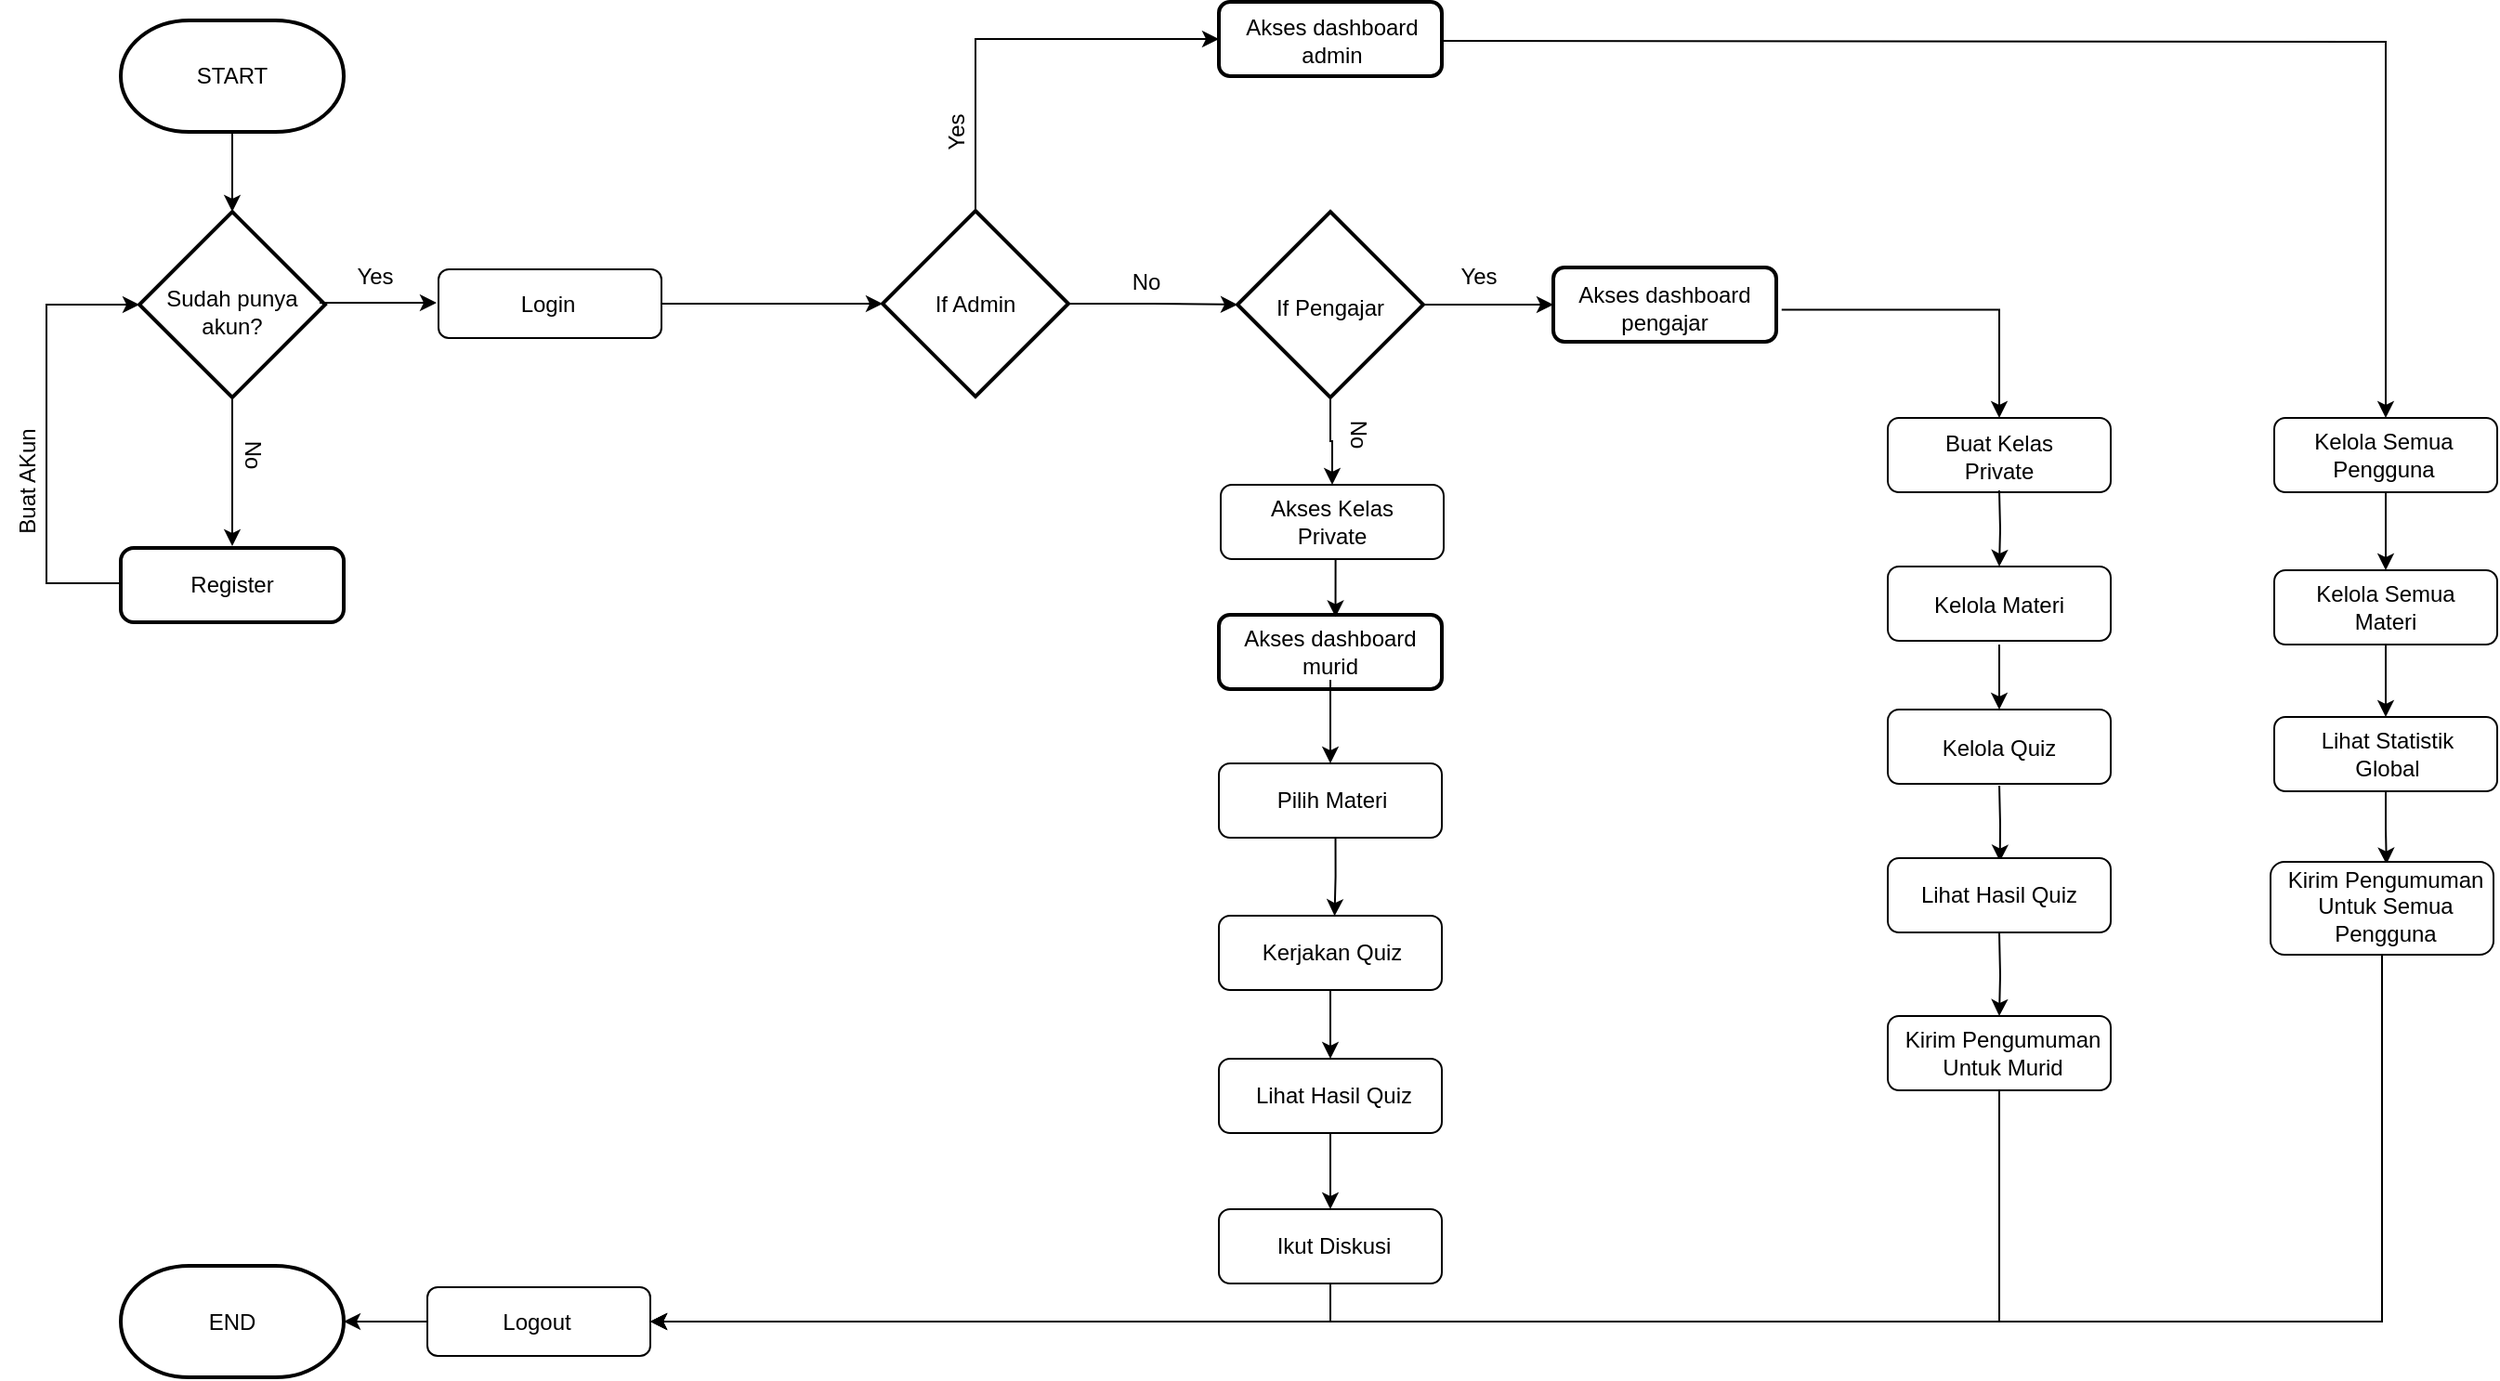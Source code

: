 <mxfile version="24.8.4">
  <diagram name="Page-1" id="HqVOhBxUSfoMC-Bsnp2I">
    <mxGraphModel dx="1222" dy="637" grid="1" gridSize="10" guides="1" tooltips="1" connect="1" arrows="1" fold="1" page="1" pageScale="1" pageWidth="1700" pageHeight="1200" math="0" shadow="0">
      <root>
        <mxCell id="0" />
        <mxCell id="1" parent="0" />
        <mxCell id="OgZTzhqOuTUDDdfzsmMP-20" value="" style="edgeStyle=orthogonalEdgeStyle;rounded=0;orthogonalLoop=1;jettySize=auto;html=1;entryX=0.5;entryY=0;entryDx=0;entryDy=0;" parent="1" source="OgZTzhqOuTUDDdfzsmMP-3" target="OgZTzhqOuTUDDdfzsmMP-15" edge="1">
          <mxGeometry relative="1" as="geometry">
            <mxPoint x="420" y="240" as="targetPoint" />
          </mxGeometry>
        </mxCell>
        <mxCell id="OgZTzhqOuTUDDdfzsmMP-3" value="" style="strokeWidth=2;html=1;shape=mxgraph.flowchart.terminator;whiteSpace=wrap;" parent="1" vertex="1">
          <mxGeometry x="360" y="147" width="120" height="60" as="geometry" />
        </mxCell>
        <mxCell id="OgZTzhqOuTUDDdfzsmMP-4" value="START" style="text;strokeColor=none;align=center;fillColor=none;html=1;verticalAlign=middle;whiteSpace=wrap;rounded=0;" parent="1" vertex="1">
          <mxGeometry x="390" y="162" width="60" height="30" as="geometry" />
        </mxCell>
        <mxCell id="OgZTzhqOuTUDDdfzsmMP-10" value="" style="rounded=1;whiteSpace=wrap;html=1;absoluteArcSize=1;arcSize=14;strokeWidth=2;" parent="1" vertex="1">
          <mxGeometry x="360" y="431" width="120" height="40" as="geometry" />
        </mxCell>
        <mxCell id="OgZTzhqOuTUDDdfzsmMP-11" value="Register" style="text;strokeColor=none;align=center;fillColor=none;html=1;verticalAlign=middle;whiteSpace=wrap;rounded=0;" parent="1" vertex="1">
          <mxGeometry x="390" y="436" width="60" height="30" as="geometry" />
        </mxCell>
        <mxCell id="OgZTzhqOuTUDDdfzsmMP-25" value="" style="edgeStyle=orthogonalEdgeStyle;rounded=0;orthogonalLoop=1;jettySize=auto;html=1;" parent="1" source="OgZTzhqOuTUDDdfzsmMP-15" edge="1">
          <mxGeometry relative="1" as="geometry">
            <mxPoint x="420" y="430" as="targetPoint" />
          </mxGeometry>
        </mxCell>
        <mxCell id="OgZTzhqOuTUDDdfzsmMP-15" value="" style="rhombus;whiteSpace=wrap;html=1;strokeWidth=2;" parent="1" vertex="1">
          <mxGeometry x="370" y="250" width="100" height="100" as="geometry" />
        </mxCell>
        <mxCell id="OgZTzhqOuTUDDdfzsmMP-22" value="" style="edgeStyle=orthogonalEdgeStyle;rounded=0;orthogonalLoop=1;jettySize=auto;html=1;" parent="1" edge="1">
          <mxGeometry relative="1" as="geometry">
            <mxPoint x="467" y="299" as="sourcePoint" />
            <mxPoint x="530" y="299" as="targetPoint" />
          </mxGeometry>
        </mxCell>
        <mxCell id="OgZTzhqOuTUDDdfzsmMP-16" value="Sudah punya akun?" style="text;strokeColor=none;align=center;fillColor=none;html=1;verticalAlign=middle;whiteSpace=wrap;rounded=0;" parent="1" vertex="1">
          <mxGeometry x="380" y="289" width="80" height="30" as="geometry" />
        </mxCell>
        <mxCell id="OgZTzhqOuTUDDdfzsmMP-33" value="" style="edgeStyle=orthogonalEdgeStyle;rounded=0;orthogonalLoop=1;jettySize=auto;html=1;entryX=0;entryY=0.5;entryDx=0;entryDy=0;" parent="1" source="OgZTzhqOuTUDDdfzsmMP-21" target="ksIbeJpFSlE6ESBMgPTt-1" edge="1">
          <mxGeometry relative="1" as="geometry">
            <mxPoint x="740" y="299" as="targetPoint" />
          </mxGeometry>
        </mxCell>
        <mxCell id="OgZTzhqOuTUDDdfzsmMP-21" value="" style="rounded=1;whiteSpace=wrap;html=1;" parent="1" vertex="1">
          <mxGeometry x="531" y="281" width="120" height="37" as="geometry" />
        </mxCell>
        <mxCell id="OgZTzhqOuTUDDdfzsmMP-23" value="Login" style="text;strokeColor=none;align=center;fillColor=none;html=1;verticalAlign=middle;whiteSpace=wrap;rounded=0;" parent="1" vertex="1">
          <mxGeometry x="560" y="285" width="60" height="30" as="geometry" />
        </mxCell>
        <mxCell id="OgZTzhqOuTUDDdfzsmMP-24" value="&lt;div&gt;Yes&lt;/div&gt;" style="text;strokeColor=none;align=center;fillColor=none;html=1;verticalAlign=middle;whiteSpace=wrap;rounded=0;" parent="1" vertex="1">
          <mxGeometry x="457" y="270" width="80" height="30" as="geometry" />
        </mxCell>
        <mxCell id="OgZTzhqOuTUDDdfzsmMP-26" value="No" style="text;strokeColor=none;align=center;fillColor=none;html=1;verticalAlign=middle;whiteSpace=wrap;rounded=0;rotation=90;" parent="1" vertex="1">
          <mxGeometry x="391" y="366" width="80" height="30" as="geometry" />
        </mxCell>
        <mxCell id="OgZTzhqOuTUDDdfzsmMP-30" value="" style="endArrow=classic;html=1;rounded=0;entryX=0;entryY=0.5;entryDx=0;entryDy=0;" parent="1" target="OgZTzhqOuTUDDdfzsmMP-15" edge="1">
          <mxGeometry width="50" height="50" relative="1" as="geometry">
            <mxPoint x="360" y="450" as="sourcePoint" />
            <mxPoint x="290" y="390" as="targetPoint" />
            <Array as="points">
              <mxPoint x="320" y="450" />
              <mxPoint x="320" y="300" />
            </Array>
          </mxGeometry>
        </mxCell>
        <mxCell id="OgZTzhqOuTUDDdfzsmMP-31" value="&lt;div&gt;Buat AKun&lt;/div&gt;" style="text;strokeColor=none;align=center;fillColor=none;html=1;verticalAlign=middle;whiteSpace=wrap;rounded=0;rotation=270;" parent="1" vertex="1">
          <mxGeometry x="270" y="380" width="80" height="30" as="geometry" />
        </mxCell>
        <mxCell id="OgZTzhqOuTUDDdfzsmMP-40" value="" style="edgeStyle=orthogonalEdgeStyle;rounded=0;orthogonalLoop=1;jettySize=auto;html=1;" parent="1" source="OgZTzhqOuTUDDdfzsmMP-34" target="OgZTzhqOuTUDDdfzsmMP-39" edge="1">
          <mxGeometry relative="1" as="geometry" />
        </mxCell>
        <mxCell id="OgZTzhqOuTUDDdfzsmMP-43" value="" style="edgeStyle=orthogonalEdgeStyle;rounded=0;orthogonalLoop=1;jettySize=auto;html=1;entryX=0.5;entryY=0;entryDx=0;entryDy=0;" parent="1" source="OgZTzhqOuTUDDdfzsmMP-34" target="ksIbeJpFSlE6ESBMgPTt-12" edge="1">
          <mxGeometry relative="1" as="geometry" />
        </mxCell>
        <mxCell id="OgZTzhqOuTUDDdfzsmMP-34" value="" style="rhombus;whiteSpace=wrap;html=1;strokeWidth=2;" parent="1" vertex="1">
          <mxGeometry x="961" y="250" width="100" height="100" as="geometry" />
        </mxCell>
        <mxCell id="OgZTzhqOuTUDDdfzsmMP-35" value="If Pengajar" style="text;strokeColor=none;align=center;fillColor=none;html=1;verticalAlign=middle;whiteSpace=wrap;rounded=0;" parent="1" vertex="1">
          <mxGeometry x="971" y="287" width="80" height="30" as="geometry" />
        </mxCell>
        <mxCell id="OgZTzhqOuTUDDdfzsmMP-36" value="" style="rounded=1;whiteSpace=wrap;html=1;strokeWidth=2;" parent="1" vertex="1">
          <mxGeometry x="951" y="137" width="120" height="40" as="geometry" />
        </mxCell>
        <mxCell id="OgZTzhqOuTUDDdfzsmMP-64" value="" style="edgeStyle=orthogonalEdgeStyle;rounded=0;orthogonalLoop=1;jettySize=auto;html=1;" parent="1" target="OgZTzhqOuTUDDdfzsmMP-63" edge="1">
          <mxGeometry relative="1" as="geometry">
            <mxPoint x="1071" y="158" as="sourcePoint" />
          </mxGeometry>
        </mxCell>
        <mxCell id="OgZTzhqOuTUDDdfzsmMP-38" value="Akses dashboard admin" style="text;strokeColor=none;align=center;fillColor=none;html=1;verticalAlign=middle;whiteSpace=wrap;rounded=0;" parent="1" vertex="1">
          <mxGeometry x="962" y="143" width="100" height="30" as="geometry" />
        </mxCell>
        <mxCell id="OgZTzhqOuTUDDdfzsmMP-39" value="" style="rounded=1;whiteSpace=wrap;html=1;strokeWidth=2;" parent="1" vertex="1">
          <mxGeometry x="1131" y="280" width="120" height="40" as="geometry" />
        </mxCell>
        <mxCell id="OgZTzhqOuTUDDdfzsmMP-50" value="" style="edgeStyle=orthogonalEdgeStyle;rounded=0;orthogonalLoop=1;jettySize=auto;html=1;exitX=1.024;exitY=0.568;exitDx=0;exitDy=0;exitPerimeter=0;entryX=0.5;entryY=0;entryDx=0;entryDy=0;" parent="1" source="OgZTzhqOuTUDDdfzsmMP-39" target="ksIbeJpFSlE6ESBMgPTt-9" edge="1">
          <mxGeometry relative="1" as="geometry" />
        </mxCell>
        <mxCell id="OgZTzhqOuTUDDdfzsmMP-41" value="Akses dashboard pengajar" style="text;strokeColor=none;align=center;fillColor=none;html=1;verticalAlign=middle;whiteSpace=wrap;rounded=0;" parent="1" vertex="1">
          <mxGeometry x="1141" y="287" width="100" height="30" as="geometry" />
        </mxCell>
        <mxCell id="OgZTzhqOuTUDDdfzsmMP-42" value="" style="rounded=1;whiteSpace=wrap;html=1;strokeWidth=2;" parent="1" vertex="1">
          <mxGeometry x="951" y="467" width="120" height="40" as="geometry" />
        </mxCell>
        <mxCell id="OgZTzhqOuTUDDdfzsmMP-77" value="" style="edgeStyle=orthogonalEdgeStyle;rounded=0;orthogonalLoop=1;jettySize=auto;html=1;entryX=0.5;entryY=0;entryDx=0;entryDy=0;" parent="1" source="OgZTzhqOuTUDDdfzsmMP-45" target="OgZTzhqOuTUDDdfzsmMP-81" edge="1">
          <mxGeometry relative="1" as="geometry">
            <mxPoint x="1011" y="552" as="targetPoint" />
          </mxGeometry>
        </mxCell>
        <mxCell id="OgZTzhqOuTUDDdfzsmMP-45" value="Akses dashboard murid" style="text;strokeColor=none;align=center;fillColor=none;html=1;verticalAlign=middle;whiteSpace=wrap;rounded=0;" parent="1" vertex="1">
          <mxGeometry x="961" y="472" width="100" height="30" as="geometry" />
        </mxCell>
        <mxCell id="OgZTzhqOuTUDDdfzsmMP-46" value="Yes" style="text;strokeColor=none;align=center;fillColor=none;html=1;verticalAlign=middle;whiteSpace=wrap;rounded=0;" parent="1" vertex="1">
          <mxGeometry x="1051" y="270" width="80" height="30" as="geometry" />
        </mxCell>
        <mxCell id="OgZTzhqOuTUDDdfzsmMP-47" value="No" style="text;strokeColor=none;align=center;fillColor=none;html=1;verticalAlign=middle;whiteSpace=wrap;rounded=0;rotation=90;" parent="1" vertex="1">
          <mxGeometry x="986" y="355" width="80" height="30" as="geometry" />
        </mxCell>
        <mxCell id="OgZTzhqOuTUDDdfzsmMP-48" value="Yes" style="text;strokeColor=none;align=center;fillColor=none;html=1;verticalAlign=middle;whiteSpace=wrap;rounded=0;rotation=270;" parent="1" vertex="1">
          <mxGeometry x="770" y="192" width="80" height="30" as="geometry" />
        </mxCell>
        <mxCell id="OgZTzhqOuTUDDdfzsmMP-49" value="" style="rounded=1;whiteSpace=wrap;html=1;" parent="1" vertex="1">
          <mxGeometry x="1311" y="441" width="120" height="40" as="geometry" />
        </mxCell>
        <mxCell id="OgZTzhqOuTUDDdfzsmMP-54" value="" style="edgeStyle=orthogonalEdgeStyle;rounded=0;orthogonalLoop=1;jettySize=auto;html=1;entryX=0.5;entryY=0;entryDx=0;entryDy=0;" parent="1" target="OgZTzhqOuTUDDdfzsmMP-52" edge="1">
          <mxGeometry relative="1" as="geometry">
            <mxPoint x="1371" y="483" as="sourcePoint" />
          </mxGeometry>
        </mxCell>
        <mxCell id="OgZTzhqOuTUDDdfzsmMP-51" value="Kelola Materi" style="text;strokeColor=none;align=center;fillColor=none;html=1;verticalAlign=middle;whiteSpace=wrap;rounded=0;" parent="1" vertex="1">
          <mxGeometry x="1321" y="447" width="100" height="30" as="geometry" />
        </mxCell>
        <mxCell id="OgZTzhqOuTUDDdfzsmMP-52" value="" style="rounded=1;whiteSpace=wrap;html=1;" parent="1" vertex="1">
          <mxGeometry x="1311" y="518" width="120" height="40" as="geometry" />
        </mxCell>
        <mxCell id="OgZTzhqOuTUDDdfzsmMP-56" value="" style="edgeStyle=orthogonalEdgeStyle;rounded=0;orthogonalLoop=1;jettySize=auto;html=1;entryX=0.503;entryY=0.045;entryDx=0;entryDy=0;entryPerimeter=0;" parent="1" target="OgZTzhqOuTUDDdfzsmMP-57" edge="1">
          <mxGeometry relative="1" as="geometry">
            <mxPoint x="1371.026" y="559" as="sourcePoint" />
            <mxPoint x="1371" y="624" as="targetPoint" />
          </mxGeometry>
        </mxCell>
        <mxCell id="OgZTzhqOuTUDDdfzsmMP-53" value="Kelola Quiz" style="text;strokeColor=none;align=center;fillColor=none;html=1;verticalAlign=middle;whiteSpace=wrap;rounded=0;" parent="1" vertex="1">
          <mxGeometry x="1321" y="524" width="100" height="30" as="geometry" />
        </mxCell>
        <mxCell id="OgZTzhqOuTUDDdfzsmMP-57" value="" style="rounded=1;whiteSpace=wrap;html=1;" parent="1" vertex="1">
          <mxGeometry x="1311" y="598" width="120" height="40" as="geometry" />
        </mxCell>
        <mxCell id="OgZTzhqOuTUDDdfzsmMP-61" value="" style="edgeStyle=orthogonalEdgeStyle;rounded=0;orthogonalLoop=1;jettySize=auto;html=1;entryX=0.5;entryY=0;entryDx=0;entryDy=0;" parent="1" target="OgZTzhqOuTUDDdfzsmMP-59" edge="1">
          <mxGeometry relative="1" as="geometry">
            <mxPoint x="1371" y="638" as="sourcePoint" />
          </mxGeometry>
        </mxCell>
        <mxCell id="OgZTzhqOuTUDDdfzsmMP-58" value="Lihat Hasil Quiz" style="text;strokeColor=none;align=center;fillColor=none;html=1;verticalAlign=middle;whiteSpace=wrap;rounded=0;" parent="1" vertex="1">
          <mxGeometry x="1321" y="603" width="100" height="30" as="geometry" />
        </mxCell>
        <mxCell id="OgZTzhqOuTUDDdfzsmMP-96" style="edgeStyle=orthogonalEdgeStyle;rounded=0;orthogonalLoop=1;jettySize=auto;html=1;exitX=0.5;exitY=1;exitDx=0;exitDy=0;entryX=1;entryY=0.5;entryDx=0;entryDy=0;" parent="1" source="OgZTzhqOuTUDDdfzsmMP-59" target="OgZTzhqOuTUDDdfzsmMP-93" edge="1">
          <mxGeometry relative="1" as="geometry" />
        </mxCell>
        <mxCell id="OgZTzhqOuTUDDdfzsmMP-59" value="" style="rounded=1;whiteSpace=wrap;html=1;" parent="1" vertex="1">
          <mxGeometry x="1311" y="683" width="120" height="40" as="geometry" />
        </mxCell>
        <mxCell id="OgZTzhqOuTUDDdfzsmMP-60" value="Kirim Pengumuman Untuk Murid" style="text;strokeColor=none;align=center;fillColor=none;html=1;verticalAlign=middle;whiteSpace=wrap;rounded=0;" parent="1" vertex="1">
          <mxGeometry x="1313" y="688" width="120" height="30" as="geometry" />
        </mxCell>
        <mxCell id="OgZTzhqOuTUDDdfzsmMP-68" value="" style="edgeStyle=orthogonalEdgeStyle;rounded=0;orthogonalLoop=1;jettySize=auto;html=1;entryX=0.5;entryY=0;entryDx=0;entryDy=0;" parent="1" source="OgZTzhqOuTUDDdfzsmMP-63" target="OgZTzhqOuTUDDdfzsmMP-66" edge="1">
          <mxGeometry relative="1" as="geometry" />
        </mxCell>
        <mxCell id="OgZTzhqOuTUDDdfzsmMP-63" value="" style="rounded=1;whiteSpace=wrap;html=1;" parent="1" vertex="1">
          <mxGeometry x="1519" y="361" width="120" height="40" as="geometry" />
        </mxCell>
        <mxCell id="OgZTzhqOuTUDDdfzsmMP-65" value="Kelola Semua Pengguna" style="text;strokeColor=none;align=center;fillColor=none;html=1;verticalAlign=middle;whiteSpace=wrap;rounded=0;" parent="1" vertex="1">
          <mxGeometry x="1528" y="366" width="100" height="30" as="geometry" />
        </mxCell>
        <mxCell id="OgZTzhqOuTUDDdfzsmMP-70" value="" style="edgeStyle=orthogonalEdgeStyle;rounded=0;orthogonalLoop=1;jettySize=auto;html=1;" parent="1" source="OgZTzhqOuTUDDdfzsmMP-66" target="OgZTzhqOuTUDDdfzsmMP-69" edge="1">
          <mxGeometry relative="1" as="geometry" />
        </mxCell>
        <mxCell id="OgZTzhqOuTUDDdfzsmMP-66" value="" style="rounded=1;whiteSpace=wrap;html=1;" parent="1" vertex="1">
          <mxGeometry x="1519" y="443" width="120" height="40" as="geometry" />
        </mxCell>
        <mxCell id="OgZTzhqOuTUDDdfzsmMP-67" value="Kelola Semua Materi" style="text;strokeColor=none;align=center;fillColor=none;html=1;verticalAlign=middle;whiteSpace=wrap;rounded=0;" parent="1" vertex="1">
          <mxGeometry x="1529" y="448" width="100" height="30" as="geometry" />
        </mxCell>
        <mxCell id="OgZTzhqOuTUDDdfzsmMP-75" value="" style="edgeStyle=orthogonalEdgeStyle;rounded=0;orthogonalLoop=1;jettySize=auto;html=1;entryX=0.52;entryY=0.026;entryDx=0;entryDy=0;entryPerimeter=0;" parent="1" source="OgZTzhqOuTUDDdfzsmMP-69" target="OgZTzhqOuTUDDdfzsmMP-72" edge="1">
          <mxGeometry relative="1" as="geometry" />
        </mxCell>
        <mxCell id="OgZTzhqOuTUDDdfzsmMP-69" value="" style="rounded=1;whiteSpace=wrap;html=1;" parent="1" vertex="1">
          <mxGeometry x="1519" y="522" width="120" height="40" as="geometry" />
        </mxCell>
        <mxCell id="OgZTzhqOuTUDDdfzsmMP-71" value="Lihat Statistik Global" style="text;strokeColor=none;align=center;fillColor=none;html=1;verticalAlign=middle;whiteSpace=wrap;rounded=0;" parent="1" vertex="1">
          <mxGeometry x="1530" y="527" width="100" height="30" as="geometry" />
        </mxCell>
        <mxCell id="OgZTzhqOuTUDDdfzsmMP-97" style="edgeStyle=orthogonalEdgeStyle;rounded=0;orthogonalLoop=1;jettySize=auto;html=1;exitX=0.5;exitY=1;exitDx=0;exitDy=0;entryX=1;entryY=0.5;entryDx=0;entryDy=0;" parent="1" source="OgZTzhqOuTUDDdfzsmMP-72" target="OgZTzhqOuTUDDdfzsmMP-93" edge="1">
          <mxGeometry relative="1" as="geometry" />
        </mxCell>
        <mxCell id="OgZTzhqOuTUDDdfzsmMP-72" value="" style="rounded=1;whiteSpace=wrap;html=1;" parent="1" vertex="1">
          <mxGeometry x="1517" y="600" width="120" height="50" as="geometry" />
        </mxCell>
        <mxCell id="OgZTzhqOuTUDDdfzsmMP-73" value="Kirim Pengumuman Untuk Semua Pengguna" style="text;strokeColor=none;align=center;fillColor=none;html=1;verticalAlign=middle;whiteSpace=wrap;rounded=0;" parent="1" vertex="1">
          <mxGeometry x="1519" y="609" width="120" height="30" as="geometry" />
        </mxCell>
        <mxCell id="OgZTzhqOuTUDDdfzsmMP-81" value="" style="rounded=1;whiteSpace=wrap;html=1;" parent="1" vertex="1">
          <mxGeometry x="951" y="547" width="120" height="40" as="geometry" />
        </mxCell>
        <mxCell id="OgZTzhqOuTUDDdfzsmMP-85" value="" style="edgeStyle=orthogonalEdgeStyle;rounded=0;orthogonalLoop=1;jettySize=auto;html=1;entryX=0.519;entryY=0.003;entryDx=0;entryDy=0;entryPerimeter=0;exitX=0.523;exitY=0.991;exitDx=0;exitDy=0;exitPerimeter=0;" parent="1" source="OgZTzhqOuTUDDdfzsmMP-81" target="OgZTzhqOuTUDDdfzsmMP-83" edge="1">
          <mxGeometry relative="1" as="geometry">
            <mxPoint x="1012" y="592" as="sourcePoint" />
          </mxGeometry>
        </mxCell>
        <mxCell id="OgZTzhqOuTUDDdfzsmMP-82" value="Pilih Materi" style="text;strokeColor=none;align=center;fillColor=none;html=1;verticalAlign=middle;whiteSpace=wrap;rounded=0;" parent="1" vertex="1">
          <mxGeometry x="952" y="552" width="120" height="30" as="geometry" />
        </mxCell>
        <mxCell id="OgZTzhqOuTUDDdfzsmMP-89" value="" style="edgeStyle=orthogonalEdgeStyle;rounded=0;orthogonalLoop=1;jettySize=auto;html=1;entryX=0.5;entryY=0;entryDx=0;entryDy=0;" parent="1" source="OgZTzhqOuTUDDdfzsmMP-83" target="OgZTzhqOuTUDDdfzsmMP-86" edge="1">
          <mxGeometry relative="1" as="geometry" />
        </mxCell>
        <mxCell id="OgZTzhqOuTUDDdfzsmMP-83" value="" style="rounded=1;whiteSpace=wrap;html=1;" parent="1" vertex="1">
          <mxGeometry x="951" y="629" width="120" height="40" as="geometry" />
        </mxCell>
        <mxCell id="OgZTzhqOuTUDDdfzsmMP-84" value="Kerjakan Quiz" style="text;strokeColor=none;align=center;fillColor=none;html=1;verticalAlign=middle;whiteSpace=wrap;rounded=0;" parent="1" vertex="1">
          <mxGeometry x="952" y="634" width="120" height="30" as="geometry" />
        </mxCell>
        <mxCell id="OgZTzhqOuTUDDdfzsmMP-92" style="edgeStyle=orthogonalEdgeStyle;rounded=0;orthogonalLoop=1;jettySize=auto;html=1;exitX=0.5;exitY=1;exitDx=0;exitDy=0;entryX=0.5;entryY=0;entryDx=0;entryDy=0;" parent="1" source="OgZTzhqOuTUDDdfzsmMP-86" target="OgZTzhqOuTUDDdfzsmMP-90" edge="1">
          <mxGeometry relative="1" as="geometry" />
        </mxCell>
        <mxCell id="OgZTzhqOuTUDDdfzsmMP-86" value="" style="rounded=1;whiteSpace=wrap;html=1;" parent="1" vertex="1">
          <mxGeometry x="951" y="706" width="120" height="40" as="geometry" />
        </mxCell>
        <mxCell id="OgZTzhqOuTUDDdfzsmMP-87" value="Lihat Hasil Quiz" style="text;strokeColor=none;align=center;fillColor=none;html=1;verticalAlign=middle;whiteSpace=wrap;rounded=0;" parent="1" vertex="1">
          <mxGeometry x="953" y="711" width="120" height="30" as="geometry" />
        </mxCell>
        <mxCell id="OgZTzhqOuTUDDdfzsmMP-95" style="edgeStyle=orthogonalEdgeStyle;rounded=0;orthogonalLoop=1;jettySize=auto;html=1;exitX=0.5;exitY=1;exitDx=0;exitDy=0;entryX=1;entryY=0.5;entryDx=0;entryDy=0;" parent="1" source="OgZTzhqOuTUDDdfzsmMP-90" target="OgZTzhqOuTUDDdfzsmMP-93" edge="1">
          <mxGeometry relative="1" as="geometry" />
        </mxCell>
        <mxCell id="OgZTzhqOuTUDDdfzsmMP-90" value="" style="rounded=1;whiteSpace=wrap;html=1;" parent="1" vertex="1">
          <mxGeometry x="951" y="787" width="120" height="40" as="geometry" />
        </mxCell>
        <mxCell id="OgZTzhqOuTUDDdfzsmMP-91" value="Ikut Diskusi" style="text;strokeColor=none;align=center;fillColor=none;html=1;verticalAlign=middle;whiteSpace=wrap;rounded=0;" parent="1" vertex="1">
          <mxGeometry x="953" y="792" width="120" height="30" as="geometry" />
        </mxCell>
        <mxCell id="OgZTzhqOuTUDDdfzsmMP-93" value="" style="rounded=1;whiteSpace=wrap;html=1;" parent="1" vertex="1">
          <mxGeometry x="525" y="829" width="120" height="37" as="geometry" />
        </mxCell>
        <mxCell id="OgZTzhqOuTUDDdfzsmMP-94" value="Logout" style="text;strokeColor=none;align=center;fillColor=none;html=1;verticalAlign=middle;whiteSpace=wrap;rounded=0;" parent="1" vertex="1">
          <mxGeometry x="554" y="833" width="60" height="30" as="geometry" />
        </mxCell>
        <mxCell id="OgZTzhqOuTUDDdfzsmMP-98" value="" style="strokeWidth=2;html=1;shape=mxgraph.flowchart.terminator;whiteSpace=wrap;" parent="1" vertex="1">
          <mxGeometry x="360" y="817.5" width="120" height="60" as="geometry" />
        </mxCell>
        <mxCell id="OgZTzhqOuTUDDdfzsmMP-99" value="END" style="text;strokeColor=none;align=center;fillColor=none;html=1;verticalAlign=middle;whiteSpace=wrap;rounded=0;" parent="1" vertex="1">
          <mxGeometry x="390" y="832.5" width="60" height="30" as="geometry" />
        </mxCell>
        <mxCell id="OgZTzhqOuTUDDdfzsmMP-100" style="edgeStyle=orthogonalEdgeStyle;rounded=0;orthogonalLoop=1;jettySize=auto;html=1;exitX=0;exitY=0.5;exitDx=0;exitDy=0;entryX=1;entryY=0.5;entryDx=0;entryDy=0;entryPerimeter=0;" parent="1" source="OgZTzhqOuTUDDdfzsmMP-93" target="OgZTzhqOuTUDDdfzsmMP-98" edge="1">
          <mxGeometry relative="1" as="geometry" />
        </mxCell>
        <mxCell id="ksIbeJpFSlE6ESBMgPTt-3" style="edgeStyle=orthogonalEdgeStyle;rounded=0;orthogonalLoop=1;jettySize=auto;html=1;exitX=1;exitY=0.5;exitDx=0;exitDy=0;entryX=0;entryY=0.5;entryDx=0;entryDy=0;" edge="1" parent="1" source="ksIbeJpFSlE6ESBMgPTt-1" target="OgZTzhqOuTUDDdfzsmMP-34">
          <mxGeometry relative="1" as="geometry" />
        </mxCell>
        <mxCell id="ksIbeJpFSlE6ESBMgPTt-4" style="edgeStyle=orthogonalEdgeStyle;rounded=0;orthogonalLoop=1;jettySize=auto;html=1;exitX=0.5;exitY=0;exitDx=0;exitDy=0;entryX=0;entryY=0.5;entryDx=0;entryDy=0;" edge="1" parent="1" source="ksIbeJpFSlE6ESBMgPTt-1" target="OgZTzhqOuTUDDdfzsmMP-36">
          <mxGeometry relative="1" as="geometry" />
        </mxCell>
        <mxCell id="ksIbeJpFSlE6ESBMgPTt-1" value="" style="rhombus;whiteSpace=wrap;html=1;strokeWidth=2;" vertex="1" parent="1">
          <mxGeometry x="770" y="249.5" width="100" height="100" as="geometry" />
        </mxCell>
        <mxCell id="ksIbeJpFSlE6ESBMgPTt-6" value="No" style="text;strokeColor=none;align=center;fillColor=none;html=1;verticalAlign=middle;whiteSpace=wrap;rounded=0;rotation=0;" vertex="1" parent="1">
          <mxGeometry x="872" y="273" width="80" height="30" as="geometry" />
        </mxCell>
        <mxCell id="ksIbeJpFSlE6ESBMgPTt-8" value="If Admin" style="text;strokeColor=none;align=center;fillColor=none;html=1;verticalAlign=middle;whiteSpace=wrap;rounded=0;" vertex="1" parent="1">
          <mxGeometry x="780" y="284.5" width="80" height="30" as="geometry" />
        </mxCell>
        <mxCell id="ksIbeJpFSlE6ESBMgPTt-9" value="" style="rounded=1;whiteSpace=wrap;html=1;" vertex="1" parent="1">
          <mxGeometry x="1311" y="361" width="120" height="40" as="geometry" />
        </mxCell>
        <mxCell id="ksIbeJpFSlE6ESBMgPTt-11" style="edgeStyle=orthogonalEdgeStyle;rounded=0;orthogonalLoop=1;jettySize=auto;html=1;entryX=0.5;entryY=0;entryDx=0;entryDy=0;" edge="1" parent="1" target="OgZTzhqOuTUDDdfzsmMP-49">
          <mxGeometry relative="1" as="geometry">
            <mxPoint x="1371" y="400" as="sourcePoint" />
          </mxGeometry>
        </mxCell>
        <mxCell id="ksIbeJpFSlE6ESBMgPTt-10" value="Buat Kelas Private" style="text;strokeColor=none;align=center;fillColor=none;html=1;verticalAlign=middle;whiteSpace=wrap;rounded=0;" vertex="1" parent="1">
          <mxGeometry x="1321" y="367" width="100" height="30" as="geometry" />
        </mxCell>
        <mxCell id="ksIbeJpFSlE6ESBMgPTt-12" value="" style="rounded=1;whiteSpace=wrap;html=1;fontStyle=1" vertex="1" parent="1">
          <mxGeometry x="952" y="397" width="120" height="40" as="geometry" />
        </mxCell>
        <mxCell id="ksIbeJpFSlE6ESBMgPTt-15" style="edgeStyle=orthogonalEdgeStyle;rounded=0;orthogonalLoop=1;jettySize=auto;html=1;exitX=0.5;exitY=1;exitDx=0;exitDy=0;entryX=0.523;entryY=0.03;entryDx=0;entryDy=0;entryPerimeter=0;" edge="1" parent="1" source="ksIbeJpFSlE6ESBMgPTt-12" target="OgZTzhqOuTUDDdfzsmMP-42">
          <mxGeometry relative="1" as="geometry" />
        </mxCell>
        <mxCell id="ksIbeJpFSlE6ESBMgPTt-16" value="Akses Kelas Private" style="text;strokeColor=none;align=center;fillColor=none;html=1;verticalAlign=middle;whiteSpace=wrap;rounded=0;" vertex="1" parent="1">
          <mxGeometry x="962" y="402" width="100" height="30" as="geometry" />
        </mxCell>
      </root>
    </mxGraphModel>
  </diagram>
</mxfile>
